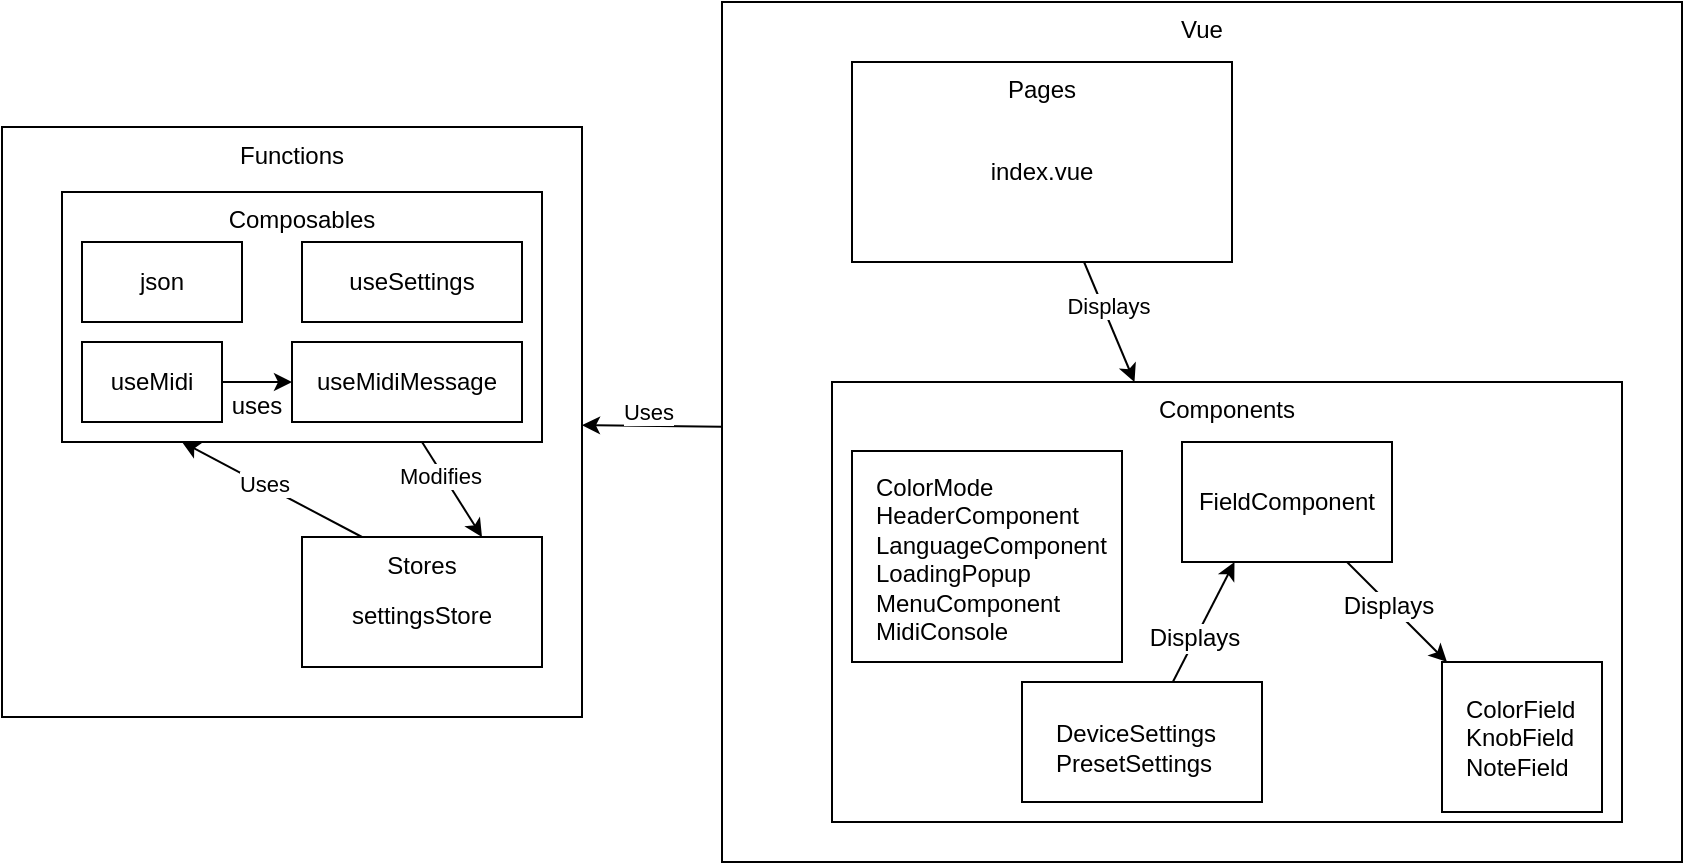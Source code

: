 <mxfile>
    <diagram id="BWIcD3Xi2dSUgdzjhlaD" name="Page-1">
        <mxGraphModel dx="1508" dy="638" grid="1" gridSize="10" guides="1" tooltips="1" connect="1" arrows="1" fold="1" page="1" pageScale="1" pageWidth="850" pageHeight="1100" math="0" shadow="0">
            <root>
                <mxCell id="0"/>
                <mxCell id="1" parent="0"/>
                <mxCell id="2" value="Functions" style="whiteSpace=wrap;html=1;verticalAlign=top;" parent="1" vertex="1">
                    <mxGeometry x="40" y="172.5" width="290" height="295" as="geometry"/>
                </mxCell>
                <mxCell id="3" style="edgeStyle=none;html=1;" parent="1" source="5" target="2" edge="1">
                    <mxGeometry relative="1" as="geometry"/>
                </mxCell>
                <mxCell id="4" value="Uses" style="edgeLabel;html=1;align=center;verticalAlign=middle;resizable=0;points=[];" parent="3" vertex="1" connectable="0">
                    <mxGeometry x="-0.386" y="4" relative="1" as="geometry">
                        <mxPoint x="-16" y="-11" as="offset"/>
                    </mxGeometry>
                </mxCell>
                <mxCell id="5" value="Vue" style="whiteSpace=wrap;html=1;verticalAlign=top;" parent="1" vertex="1">
                    <mxGeometry x="400" y="110" width="480" height="430" as="geometry"/>
                </mxCell>
                <mxCell id="6" value="Components&lt;br&gt;" style="whiteSpace=wrap;html=1;verticalAlign=top;" parent="1" vertex="1">
                    <mxGeometry x="455" y="300" width="395" height="220" as="geometry"/>
                </mxCell>
                <mxCell id="15" style="edgeStyle=none;html=1;entryX=0.75;entryY=0;entryDx=0;entryDy=0;exitX=0.75;exitY=1;exitDx=0;exitDy=0;" edge="1" parent="1" source="7" target="10">
                    <mxGeometry relative="1" as="geometry"/>
                </mxCell>
                <mxCell id="16" value="Modifies" style="edgeLabel;html=1;align=center;verticalAlign=middle;resizable=0;points=[];" vertex="1" connectable="0" parent="15">
                    <mxGeometry x="-0.33" y="-2" relative="1" as="geometry">
                        <mxPoint as="offset"/>
                    </mxGeometry>
                </mxCell>
                <mxCell id="7" value="Composables" style="whiteSpace=wrap;html=1;verticalAlign=top;" parent="1" vertex="1">
                    <mxGeometry x="70" y="205" width="240" height="125" as="geometry"/>
                </mxCell>
                <mxCell id="8" style="edgeStyle=none;html=1;entryX=0.25;entryY=1;entryDx=0;entryDy=0;exitX=0.25;exitY=0;exitDx=0;exitDy=0;" parent="1" source="10" target="7" edge="1">
                    <mxGeometry relative="1" as="geometry">
                        <Array as="points"/>
                    </mxGeometry>
                </mxCell>
                <mxCell id="9" value="Uses" style="edgeLabel;html=1;align=center;verticalAlign=middle;resizable=0;points=[];" parent="8" vertex="1" connectable="0">
                    <mxGeometry x="0.1" y="-1" relative="1" as="geometry">
                        <mxPoint as="offset"/>
                    </mxGeometry>
                </mxCell>
                <mxCell id="10" value="Stores&lt;br&gt;" style="whiteSpace=wrap;html=1;verticalAlign=top;" parent="1" vertex="1">
                    <mxGeometry x="190" y="377.5" width="120" height="65" as="geometry"/>
                </mxCell>
                <mxCell id="11" style="edgeStyle=none;html=1;" parent="1" source="13" target="6" edge="1">
                    <mxGeometry relative="1" as="geometry"/>
                </mxCell>
                <mxCell id="12" value="Displays" style="edgeLabel;html=1;align=center;verticalAlign=middle;resizable=0;points=[];" parent="11" vertex="1" connectable="0">
                    <mxGeometry x="-0.24" y="2" relative="1" as="geometry">
                        <mxPoint as="offset"/>
                    </mxGeometry>
                </mxCell>
                <mxCell id="13" value="Pages&lt;br&gt;" style="whiteSpace=wrap;html=1;verticalAlign=top;" parent="1" vertex="1">
                    <mxGeometry x="465" y="140" width="190" height="100" as="geometry"/>
                </mxCell>
                <mxCell id="17" value="index.vue" style="text;strokeColor=none;align=center;fillColor=none;html=1;verticalAlign=middle;whiteSpace=wrap;rounded=0;" vertex="1" parent="1">
                    <mxGeometry x="480" y="160" width="160" height="70" as="geometry"/>
                </mxCell>
                <mxCell id="23" value="settingsStore" style="text;strokeColor=none;align=center;fillColor=none;html=1;verticalAlign=middle;whiteSpace=wrap;rounded=0;" vertex="1" parent="1">
                    <mxGeometry x="200" y="394.5" width="100" height="45" as="geometry"/>
                </mxCell>
                <mxCell id="25" value="" style="whiteSpace=wrap;html=1;strokeWidth=1;fontSize=12;verticalAlign=top;" vertex="1" parent="1">
                    <mxGeometry x="760" y="440" width="80" height="75" as="geometry"/>
                </mxCell>
                <mxCell id="26" value="ColorField&lt;br style=&quot;font-size: 12px;&quot;&gt;KnobField&lt;br style=&quot;font-size: 12px;&quot;&gt;NoteField" style="text;strokeColor=none;align=left;fillColor=none;html=1;verticalAlign=top;whiteSpace=wrap;rounded=0;spacingTop=0;fontSize=12;spacing=2;strokeWidth=1;" vertex="1" parent="1">
                    <mxGeometry x="770" y="450" width="60" height="60" as="geometry"/>
                </mxCell>
                <mxCell id="35" style="edgeStyle=none;html=1;fontSize=12;" edge="1" parent="1" source="30" target="25">
                    <mxGeometry relative="1" as="geometry"/>
                </mxCell>
                <mxCell id="36" value="Displays" style="edgeLabel;html=1;align=center;verticalAlign=middle;resizable=0;points=[];fontSize=12;" vertex="1" connectable="0" parent="35">
                    <mxGeometry x="-0.166" y="-1" relative="1" as="geometry">
                        <mxPoint as="offset"/>
                    </mxGeometry>
                </mxCell>
                <mxCell id="30" value="FieldComponent" style="whiteSpace=wrap;html=1;strokeWidth=1;fontSize=12;verticalAlign=middle;" vertex="1" parent="1">
                    <mxGeometry x="630" y="330" width="105" height="60" as="geometry"/>
                </mxCell>
                <mxCell id="33" style="edgeStyle=none;html=1;entryX=0.25;entryY=1;entryDx=0;entryDy=0;fontSize=12;" edge="1" parent="1" source="31" target="30">
                    <mxGeometry relative="1" as="geometry"/>
                </mxCell>
                <mxCell id="34" value="Displays" style="edgeLabel;html=1;align=center;verticalAlign=middle;resizable=0;points=[];fontSize=12;" vertex="1" connectable="0" parent="33">
                    <mxGeometry x="-0.279" y="1" relative="1" as="geometry">
                        <mxPoint as="offset"/>
                    </mxGeometry>
                </mxCell>
                <mxCell id="31" value="" style="whiteSpace=wrap;html=1;strokeWidth=1;fontSize=12;verticalAlign=top;" vertex="1" parent="1">
                    <mxGeometry x="550" y="450" width="120" height="60" as="geometry"/>
                </mxCell>
                <mxCell id="32" value="&lt;div style=&quot;&quot;&gt;&lt;span style=&quot;background-color: initial;&quot;&gt;DeviceSettings&lt;/span&gt;&lt;/div&gt;&lt;span style=&quot;&quot;&gt;PresetSettings&lt;/span&gt;&lt;span style=&quot;&quot;&gt;&lt;br&gt;&lt;/span&gt;" style="text;strokeColor=none;align=left;fillColor=none;html=1;verticalAlign=middle;whiteSpace=wrap;rounded=0;strokeWidth=1;fontSize=12;" vertex="1" parent="1">
                    <mxGeometry x="565" y="467.5" width="90" height="30" as="geometry"/>
                </mxCell>
                <mxCell id="40" value="" style="whiteSpace=wrap;html=1;strokeWidth=1;fontSize=12;" vertex="1" parent="1">
                    <mxGeometry x="465" y="334.5" width="135" height="105.5" as="geometry"/>
                </mxCell>
                <mxCell id="21" value="ColorMode&lt;br style=&quot;font-size: 12px;&quot;&gt;HeaderComponent&lt;br style=&quot;font-size: 12px;&quot;&gt;LanguageComponent&lt;br style=&quot;font-size: 12px;&quot;&gt;LoadingPopup&lt;br style=&quot;font-size: 12px;&quot;&gt;MenuComponent&lt;br style=&quot;font-size: 12px;&quot;&gt;MidiConsole" style="text;strokeColor=none;align=left;fillColor=none;html=1;verticalAlign=top;whiteSpace=wrap;rounded=0;spacingTop=0;fontSize=12;spacing=2;strokeWidth=1;" vertex="1" parent="1">
                    <mxGeometry x="475" y="338.5" width="125" height="101.5" as="geometry"/>
                </mxCell>
                <mxCell id="41" value="json" style="whiteSpace=wrap;html=1;strokeWidth=1;fontSize=12;" vertex="1" parent="1">
                    <mxGeometry x="80" y="230" width="80" height="40" as="geometry"/>
                </mxCell>
                <mxCell id="46" style="edgeStyle=none;html=1;fontSize=12;" edge="1" parent="1" source="42" target="43">
                    <mxGeometry relative="1" as="geometry"/>
                </mxCell>
                <mxCell id="47" value="uses" style="edgeLabel;html=1;align=center;verticalAlign=middle;resizable=0;points=[];fontSize=12;" vertex="1" connectable="0" parent="46">
                    <mxGeometry x="-0.503" y="1" relative="1" as="geometry">
                        <mxPoint x="8" y="13" as="offset"/>
                    </mxGeometry>
                </mxCell>
                <mxCell id="42" value="useMidi" style="whiteSpace=wrap;html=1;strokeWidth=1;fontSize=12;" vertex="1" parent="1">
                    <mxGeometry x="80" y="280" width="70" height="40" as="geometry"/>
                </mxCell>
                <mxCell id="43" value="useMidiMessage" style="whiteSpace=wrap;html=1;strokeWidth=1;fontSize=12;" vertex="1" parent="1">
                    <mxGeometry x="185" y="280" width="115" height="40" as="geometry"/>
                </mxCell>
                <mxCell id="44" value="useSettings" style="whiteSpace=wrap;html=1;strokeWidth=1;fontSize=12;" vertex="1" parent="1">
                    <mxGeometry x="190" y="230" width="110" height="40" as="geometry"/>
                </mxCell>
            </root>
        </mxGraphModel>
    </diagram>
</mxfile>